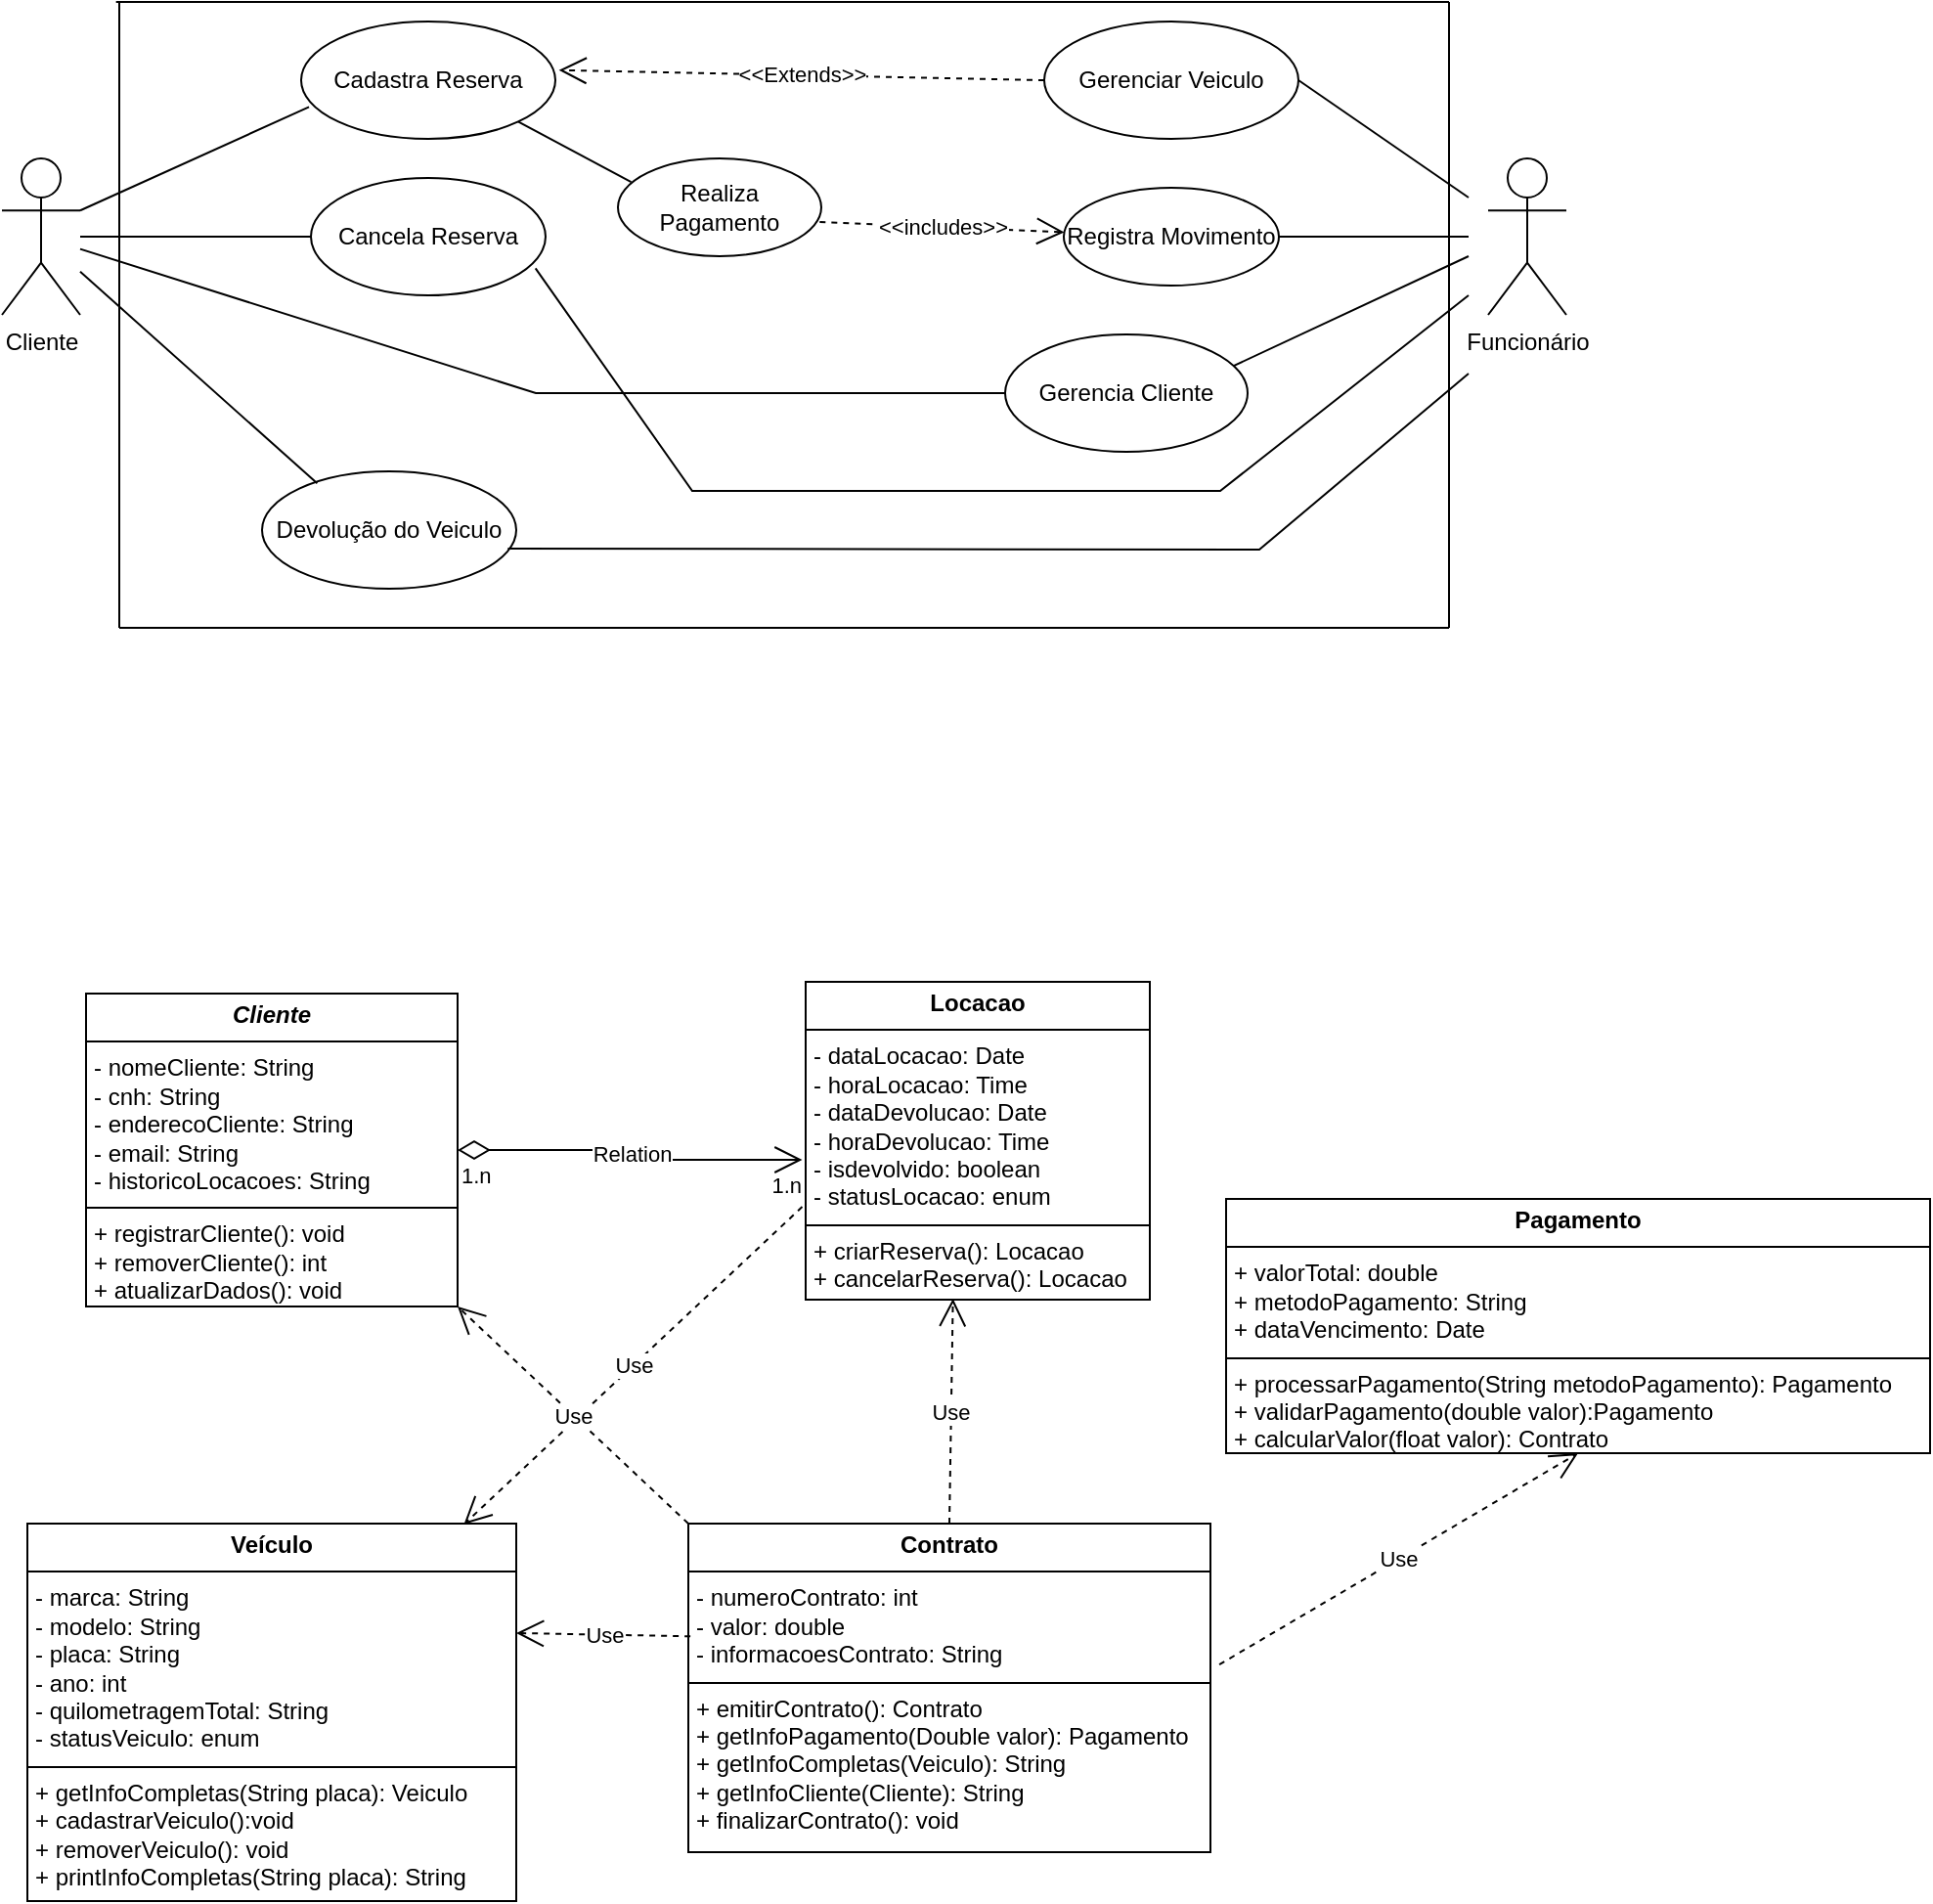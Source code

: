 <mxfile version="24.7.16">
  <diagram name="Página-1" id="rYgnaUHdhikNPELsnleP">
    <mxGraphModel dx="724" dy="645" grid="0" gridSize="10" guides="1" tooltips="1" connect="1" arrows="1" fold="1" page="1" pageScale="1" pageWidth="827" pageHeight="1169" math="0" shadow="0">
      <root>
        <mxCell id="0" />
        <mxCell id="1" parent="0" />
        <mxCell id="eHQkZHeoufNVQKF7edm0-1" value="Cliente" style="shape=umlActor;verticalLabelPosition=bottom;verticalAlign=top;html=1;outlineConnect=0;" parent="1" vertex="1">
          <mxGeometry x="6" y="173" width="40" height="80" as="geometry" />
        </mxCell>
        <mxCell id="eHQkZHeoufNVQKF7edm0-2" value="Funcionário" style="shape=umlActor;verticalLabelPosition=bottom;verticalAlign=top;html=1;outlineConnect=0;" parent="1" vertex="1">
          <mxGeometry x="766" y="173" width="40" height="80" as="geometry" />
        </mxCell>
        <mxCell id="eHQkZHeoufNVQKF7edm0-19" value="&lt;p style=&quot;margin:0px;margin-top:4px;text-align:center;&quot;&gt;&lt;i&gt;&lt;b&gt;Cliente&lt;/b&gt;&lt;/i&gt;&lt;/p&gt;&lt;hr size=&quot;1&quot; style=&quot;border-style:solid;&quot;&gt;&lt;p style=&quot;margin:0px;margin-left:4px;&quot;&gt;- nomeCliente: String&lt;br&gt;- cnh: String&lt;/p&gt;&lt;p style=&quot;margin:0px;margin-left:4px;&quot;&gt;- enderecoCliente: String&lt;/p&gt;&lt;p style=&quot;margin:0px;margin-left:4px;&quot;&gt;- email: String&lt;/p&gt;&lt;p style=&quot;margin:0px;margin-left:4px;&quot;&gt;- historicoLocacoes: String&lt;/p&gt;&lt;hr size=&quot;1&quot; style=&quot;border-style:solid;&quot;&gt;&lt;p style=&quot;margin:0px;margin-left:4px;&quot;&gt;+ registrarCliente(): void&lt;/p&gt;&lt;p style=&quot;margin:0px;margin-left:4px;&quot;&gt;+ removerCliente(): int&lt;br&gt;+ atualizarDados(): void&lt;/p&gt;" style="verticalAlign=top;align=left;overflow=fill;html=1;whiteSpace=wrap;" parent="1" vertex="1">
          <mxGeometry x="49" y="600" width="190" height="160" as="geometry" />
        </mxCell>
        <mxCell id="eHQkZHeoufNVQKF7edm0-20" value="&lt;p style=&quot;margin:0px;margin-top:4px;text-align:center;&quot;&gt;&lt;b&gt;Veículo&lt;/b&gt;&lt;/p&gt;&lt;hr size=&quot;1&quot; style=&quot;border-style:solid;&quot;&gt;&lt;p style=&quot;margin:0px;margin-left:4px;&quot;&gt;- marca: String&lt;/p&gt;&lt;p style=&quot;margin:0px;margin-left:4px;&quot;&gt;- modelo: String&lt;/p&gt;&lt;p style=&quot;margin:0px;margin-left:4px;&quot;&gt;- placa: String&lt;/p&gt;&lt;p style=&quot;margin:0px;margin-left:4px;&quot;&gt;- ano: int&lt;/p&gt;&lt;p style=&quot;margin:0px;margin-left:4px;&quot;&gt;- quilometragemTotal: String&lt;/p&gt;&lt;p style=&quot;margin:0px;margin-left:4px;&quot;&gt;- statusVeiculo: enum&lt;/p&gt;&lt;hr size=&quot;1&quot; style=&quot;border-style:solid;&quot;&gt;&lt;p style=&quot;margin:0px;margin-left:4px;&quot;&gt;+ getInfoCompletas(String placa): Veiculo&lt;/p&gt;&lt;p style=&quot;margin:0px;margin-left:4px;&quot;&gt;+ cadastrarVeiculo():void&lt;/p&gt;&lt;p style=&quot;margin:0px;margin-left:4px;&quot;&gt;+ removerVeiculo(): void&lt;/p&gt;&lt;p style=&quot;margin:0px;margin-left:4px;&quot;&gt;+ printInfoCompletas(String placa): String&lt;/p&gt;" style="verticalAlign=top;align=left;overflow=fill;html=1;whiteSpace=wrap;" parent="1" vertex="1">
          <mxGeometry x="19" y="871" width="250" height="193" as="geometry" />
        </mxCell>
        <mxCell id="eHQkZHeoufNVQKF7edm0-21" value="&lt;p style=&quot;margin:0px;margin-top:4px;text-align:center;&quot;&gt;&lt;b&gt;Locacao&lt;/b&gt;&lt;/p&gt;&lt;hr size=&quot;1&quot; style=&quot;border-style:solid;&quot;&gt;&lt;p style=&quot;margin:0px;margin-left:4px;&quot;&gt;&lt;span style=&quot;background-color: initial;&quot;&gt;- dataLocacao: Date&lt;/span&gt;&lt;br&gt;&lt;/p&gt;&lt;p style=&quot;margin:0px;margin-left:4px;&quot;&gt;- horaLocacao: Time&lt;/p&gt;&lt;p style=&quot;margin:0px;margin-left:4px;&quot;&gt;- dataDevolucao: Date&lt;/p&gt;&lt;p style=&quot;margin:0px;margin-left:4px;&quot;&gt;- horaDevolucao: Time&lt;/p&gt;&lt;p style=&quot;margin:0px;margin-left:4px;&quot;&gt;- isdevolvido: boolean&lt;/p&gt;&lt;p style=&quot;margin:0px;margin-left:4px;&quot;&gt;- statusLocacao: enum&lt;/p&gt;&lt;hr size=&quot;1&quot; style=&quot;border-style:solid;&quot;&gt;&lt;p style=&quot;margin:0px;margin-left:4px;&quot;&gt;+ criarReserva(): Locacao&lt;/p&gt;&lt;p style=&quot;margin:0px;margin-left:4px;&quot;&gt;+ cancelarReserva(): Locacao&lt;/p&gt;&lt;p style=&quot;margin:0px;margin-left:4px;&quot;&gt;&lt;br&gt;&lt;/p&gt;" style="verticalAlign=top;align=left;overflow=fill;html=1;whiteSpace=wrap;" parent="1" vertex="1">
          <mxGeometry x="417" y="594" width="176" height="162.5" as="geometry" />
        </mxCell>
        <mxCell id="eHQkZHeoufNVQKF7edm0-22" value="&lt;p style=&quot;margin:0px;margin-top:4px;text-align:center;&quot;&gt;&lt;b&gt;Contrato&lt;/b&gt;&lt;/p&gt;&lt;hr size=&quot;1&quot; style=&quot;border-style:solid;&quot;&gt;&lt;p style=&quot;margin:0px;margin-left:4px;&quot;&gt;- numeroContrato: int&lt;/p&gt;&lt;p style=&quot;margin:0px;margin-left:4px;&quot;&gt;- valor: double&lt;/p&gt;&lt;p style=&quot;margin:0px;margin-left:4px;&quot;&gt;- informacoesContrato: String&lt;/p&gt;&lt;hr size=&quot;1&quot; style=&quot;border-style:solid;&quot;&gt;&lt;p style=&quot;margin:0px;margin-left:4px;&quot;&gt;+ emitirContrato(): Contrato&lt;/p&gt;&lt;p style=&quot;margin:0px;margin-left:4px;&quot;&gt;+ getInfoPagamento(Double valor): Pagamento&lt;/p&gt;&lt;p style=&quot;margin: 0px 0px 0px 4px;&quot;&gt;+ getInfoCompletas(Veiculo): String&lt;/p&gt;&lt;p style=&quot;margin: 0px 0px 0px 4px;&quot;&gt;+ getInfoCliente(Cliente): String&lt;/p&gt;&lt;p style=&quot;margin: 0px 0px 0px 4px;&quot;&gt;+ finalizarContrato(): void&lt;/p&gt;" style="verticalAlign=top;align=left;overflow=fill;html=1;whiteSpace=wrap;" parent="1" vertex="1">
          <mxGeometry x="357" y="871" width="267" height="168" as="geometry" />
        </mxCell>
        <mxCell id="eHQkZHeoufNVQKF7edm0-23" value="&lt;p style=&quot;margin:0px;margin-top:4px;text-align:center;&quot;&gt;&lt;b&gt;Pagamento&lt;/b&gt;&lt;/p&gt;&lt;hr size=&quot;1&quot; style=&quot;border-style:solid;&quot;&gt;&lt;p style=&quot;margin:0px;margin-left:4px;&quot;&gt;+ valorTotal: double&lt;/p&gt;&lt;p style=&quot;margin:0px;margin-left:4px;&quot;&gt;+ metodoPagamento: String&lt;/p&gt;&lt;p style=&quot;margin:0px;margin-left:4px;&quot;&gt;+ dataVencimento: Date&lt;/p&gt;&lt;hr size=&quot;1&quot; style=&quot;border-style:solid;&quot;&gt;&lt;p style=&quot;margin:0px;margin-left:4px;&quot;&gt;+ processarPagamento(String metodoPagamento): Pagamento&lt;/p&gt;&lt;p style=&quot;margin:0px;margin-left:4px;&quot;&gt;+ validarPagamento(double valor):Pagamento&lt;/p&gt;&lt;p style=&quot;margin:0px;margin-left:4px;&quot;&gt;+ calcularValor(float valor): Contrato&lt;br&gt;&lt;/p&gt;" style="verticalAlign=top;align=left;overflow=fill;html=1;whiteSpace=wrap;" parent="1" vertex="1">
          <mxGeometry x="632" y="705" width="360" height="130" as="geometry" />
        </mxCell>
        <mxCell id="eHQkZHeoufNVQKF7edm0-24" value="Use" style="endArrow=open;endSize=12;dashed=1;html=1;rounded=0;entryX=0.428;entryY=0.997;entryDx=0;entryDy=0;exitX=0.5;exitY=0;exitDx=0;exitDy=0;entryPerimeter=0;" parent="1" source="eHQkZHeoufNVQKF7edm0-22" target="eHQkZHeoufNVQKF7edm0-21" edge="1">
          <mxGeometry width="160" relative="1" as="geometry">
            <mxPoint x="477" y="986" as="sourcePoint" />
            <mxPoint x="602" y="798.5" as="targetPoint" />
            <mxPoint as="offset" />
          </mxGeometry>
        </mxCell>
        <mxCell id="eHQkZHeoufNVQKF7edm0-25" value="Use" style="endArrow=open;endSize=12;dashed=1;html=1;rounded=0;exitX=-0.01;exitY=0.708;exitDx=0;exitDy=0;exitPerimeter=0;entryX=0.893;entryY=0.002;entryDx=0;entryDy=0;entryPerimeter=0;" parent="1" source="eHQkZHeoufNVQKF7edm0-21" target="eHQkZHeoufNVQKF7edm0-20" edge="1">
          <mxGeometry width="160" relative="1" as="geometry">
            <mxPoint x="457" y="741.463" as="sourcePoint" />
            <mxPoint x="342" y="866" as="targetPoint" />
          </mxGeometry>
        </mxCell>
        <mxCell id="eHQkZHeoufNVQKF7edm0-26" value="Use" style="endArrow=open;endSize=12;dashed=1;html=1;rounded=0;entryX=0.5;entryY=1;entryDx=0;entryDy=0;exitX=1.017;exitY=0.429;exitDx=0;exitDy=0;exitPerimeter=0;" parent="1" source="eHQkZHeoufNVQKF7edm0-22" target="eHQkZHeoufNVQKF7edm0-23" edge="1">
          <mxGeometry width="160" relative="1" as="geometry">
            <mxPoint x="737" y="1066" as="sourcePoint" />
            <mxPoint x="897" y="1066" as="targetPoint" />
          </mxGeometry>
        </mxCell>
        <mxCell id="eHQkZHeoufNVQKF7edm0-27" value="Relation" style="endArrow=open;html=1;endSize=12;startArrow=diamondThin;startSize=14;startFill=0;edgeStyle=orthogonalEdgeStyle;rounded=0;exitX=1;exitY=0.5;exitDx=0;exitDy=0;entryX=-0.01;entryY=0.56;entryDx=0;entryDy=0;entryPerimeter=0;" parent="1" source="eHQkZHeoufNVQKF7edm0-19" target="eHQkZHeoufNVQKF7edm0-21" edge="1">
          <mxGeometry relative="1" as="geometry">
            <mxPoint x="247" y="745.5" as="sourcePoint" />
            <mxPoint x="457" y="717.25" as="targetPoint" />
          </mxGeometry>
        </mxCell>
        <mxCell id="eHQkZHeoufNVQKF7edm0-28" value="1.n" style="edgeLabel;resizable=0;html=1;align=left;verticalAlign=top;" parent="eHQkZHeoufNVQKF7edm0-27" connectable="0" vertex="1">
          <mxGeometry x="-1" relative="1" as="geometry" />
        </mxCell>
        <mxCell id="eHQkZHeoufNVQKF7edm0-29" value="1.n" style="edgeLabel;resizable=0;html=1;align=right;verticalAlign=top;" parent="eHQkZHeoufNVQKF7edm0-27" connectable="0" vertex="1">
          <mxGeometry x="1" relative="1" as="geometry" />
        </mxCell>
        <mxCell id="SL3gzFFxVWBPtPS15DnR-4" value="Gerenciar Veiculo" style="ellipse;whiteSpace=wrap;html=1;" parent="1" vertex="1">
          <mxGeometry x="539" y="103" width="130" height="60" as="geometry" />
        </mxCell>
        <mxCell id="SL3gzFFxVWBPtPS15DnR-5" value="Gerencia Cliente" style="ellipse;whiteSpace=wrap;html=1;" parent="1" vertex="1">
          <mxGeometry x="519" y="263" width="124" height="60" as="geometry" />
        </mxCell>
        <mxCell id="SL3gzFFxVWBPtPS15DnR-6" value="Devolução do Veiculo" style="ellipse;whiteSpace=wrap;html=1;" parent="1" vertex="1">
          <mxGeometry x="139" y="333" width="130" height="60" as="geometry" />
        </mxCell>
        <mxCell id="SL3gzFFxVWBPtPS15DnR-10" value="Cadastra Reserva" style="ellipse;whiteSpace=wrap;html=1;" parent="1" vertex="1">
          <mxGeometry x="159" y="103" width="130" height="60" as="geometry" />
        </mxCell>
        <mxCell id="SL3gzFFxVWBPtPS15DnR-11" value="Cancela Reserva" style="ellipse;whiteSpace=wrap;html=1;" parent="1" vertex="1">
          <mxGeometry x="164" y="183" width="120" height="60" as="geometry" />
        </mxCell>
        <mxCell id="SL3gzFFxVWBPtPS15DnR-16" value="&amp;lt;&amp;lt;Extends&amp;gt;&amp;gt;" style="endArrow=open;endSize=12;dashed=1;html=1;rounded=0;entryX=1.014;entryY=0.414;entryDx=0;entryDy=0;entryPerimeter=0;exitX=0;exitY=0.5;exitDx=0;exitDy=0;" parent="1" source="SL3gzFFxVWBPtPS15DnR-4" target="SL3gzFFxVWBPtPS15DnR-10" edge="1">
          <mxGeometry width="160" relative="1" as="geometry">
            <mxPoint x="349" y="293" as="sourcePoint" />
            <mxPoint x="509" y="293" as="targetPoint" />
          </mxGeometry>
        </mxCell>
        <mxCell id="SL3gzFFxVWBPtPS15DnR-19" value="Realiza Pagamento" style="ellipse;whiteSpace=wrap;html=1;" parent="1" vertex="1">
          <mxGeometry x="321" y="173" width="104" height="50" as="geometry" />
        </mxCell>
        <mxCell id="SL3gzFFxVWBPtPS15DnR-23" value="&amp;lt;&amp;lt;includes&amp;gt;&amp;gt;" style="endArrow=open;endSize=12;dashed=1;html=1;rounded=0;exitX=0.992;exitY=0.65;exitDx=0;exitDy=0;exitPerimeter=0;" parent="1" source="SL3gzFFxVWBPtPS15DnR-19" target="SL3gzFFxVWBPtPS15DnR-24" edge="1">
          <mxGeometry x="-0.003" width="160" relative="1" as="geometry">
            <mxPoint x="379" y="453" as="sourcePoint" />
            <mxPoint x="519" y="453" as="targetPoint" />
            <mxPoint as="offset" />
          </mxGeometry>
        </mxCell>
        <mxCell id="SL3gzFFxVWBPtPS15DnR-24" value="Registra Movimento" style="ellipse;whiteSpace=wrap;html=1;" parent="1" vertex="1">
          <mxGeometry x="549" y="188" width="110" height="50" as="geometry" />
        </mxCell>
        <mxCell id="fPIuZat_cn1J4_-GdhOo-4" value="" style="endArrow=none;html=1;rounded=0;entryX=0.031;entryY=0.728;entryDx=0;entryDy=0;entryPerimeter=0;exitX=1;exitY=0.333;exitDx=0;exitDy=0;exitPerimeter=0;" edge="1" parent="1" source="eHQkZHeoufNVQKF7edm0-1" target="SL3gzFFxVWBPtPS15DnR-10">
          <mxGeometry width="50" height="50" relative="1" as="geometry">
            <mxPoint x="66" y="193" as="sourcePoint" />
            <mxPoint x="160" y="163" as="targetPoint" />
          </mxGeometry>
        </mxCell>
        <mxCell id="fPIuZat_cn1J4_-GdhOo-5" value="" style="endArrow=none;html=1;rounded=0;entryX=0;entryY=0.5;entryDx=0;entryDy=0;" edge="1" parent="1" source="eHQkZHeoufNVQKF7edm0-1" target="SL3gzFFxVWBPtPS15DnR-11">
          <mxGeometry width="50" height="50" relative="1" as="geometry">
            <mxPoint x="66" y="213" as="sourcePoint" />
            <mxPoint x="149" y="183" as="targetPoint" />
          </mxGeometry>
        </mxCell>
        <mxCell id="fPIuZat_cn1J4_-GdhOo-6" value="" style="endArrow=none;html=1;rounded=0;exitX=1;exitY=1;exitDx=0;exitDy=0;entryX=0.065;entryY=0.242;entryDx=0;entryDy=0;entryPerimeter=0;" edge="1" parent="1" source="SL3gzFFxVWBPtPS15DnR-10" target="SL3gzFFxVWBPtPS15DnR-19">
          <mxGeometry width="50" height="50" relative="1" as="geometry">
            <mxPoint x="295" y="213" as="sourcePoint" />
            <mxPoint x="345" y="163" as="targetPoint" />
          </mxGeometry>
        </mxCell>
        <mxCell id="fPIuZat_cn1J4_-GdhOo-7" value="" style="endArrow=none;html=1;rounded=0;" edge="1" parent="1" source="SL3gzFFxVWBPtPS15DnR-24">
          <mxGeometry width="50" height="50" relative="1" as="geometry">
            <mxPoint x="669" y="333" as="sourcePoint" />
            <mxPoint x="756" y="213" as="targetPoint" />
          </mxGeometry>
        </mxCell>
        <mxCell id="fPIuZat_cn1J4_-GdhOo-8" value="" style="endArrow=none;html=1;rounded=0;exitX=1;exitY=0.5;exitDx=0;exitDy=0;" edge="1" parent="1" source="SL3gzFFxVWBPtPS15DnR-4">
          <mxGeometry width="50" height="50" relative="1" as="geometry">
            <mxPoint x="685" y="173" as="sourcePoint" />
            <mxPoint x="756" y="193" as="targetPoint" />
          </mxGeometry>
        </mxCell>
        <mxCell id="fPIuZat_cn1J4_-GdhOo-9" value="" style="endArrow=none;html=1;rounded=0;entryX=0.217;entryY=0.103;entryDx=0;entryDy=0;entryPerimeter=0;" edge="1" parent="1" source="eHQkZHeoufNVQKF7edm0-1" target="SL3gzFFxVWBPtPS15DnR-6">
          <mxGeometry width="50" height="50" relative="1" as="geometry">
            <mxPoint x="89" y="263" as="sourcePoint" />
            <mxPoint x="109" y="303" as="targetPoint" />
          </mxGeometry>
        </mxCell>
        <mxCell id="fPIuZat_cn1J4_-GdhOo-12" value="" style="endArrow=none;html=1;rounded=0;exitX=0.967;exitY=0.658;exitDx=0;exitDy=0;exitPerimeter=0;" edge="1" parent="1" source="SL3gzFFxVWBPtPS15DnR-6">
          <mxGeometry width="50" height="50" relative="1" as="geometry">
            <mxPoint x="389" y="433" as="sourcePoint" />
            <mxPoint x="756" y="283" as="targetPoint" />
            <Array as="points">
              <mxPoint x="649" y="373" />
            </Array>
          </mxGeometry>
        </mxCell>
        <mxCell id="fPIuZat_cn1J4_-GdhOo-13" value="" style="endArrow=none;html=1;rounded=0;exitX=0.94;exitY=0.27;exitDx=0;exitDy=0;exitPerimeter=0;" edge="1" parent="1" source="SL3gzFFxVWBPtPS15DnR-5">
          <mxGeometry width="50" height="50" relative="1" as="geometry">
            <mxPoint x="649" y="283" as="sourcePoint" />
            <mxPoint x="756" y="223" as="targetPoint" />
          </mxGeometry>
        </mxCell>
        <mxCell id="fPIuZat_cn1J4_-GdhOo-14" value="" style="endArrow=none;html=1;rounded=0;entryX=0;entryY=0.5;entryDx=0;entryDy=0;" edge="1" parent="1" source="eHQkZHeoufNVQKF7edm0-1" target="SL3gzFFxVWBPtPS15DnR-5">
          <mxGeometry width="50" height="50" relative="1" as="geometry">
            <mxPoint x="66" y="223" as="sourcePoint" />
            <mxPoint x="363" y="253" as="targetPoint" />
            <Array as="points">
              <mxPoint x="279" y="293" />
            </Array>
          </mxGeometry>
        </mxCell>
        <mxCell id="fPIuZat_cn1J4_-GdhOo-15" value="" style="endArrow=none;html=1;rounded=0;exitX=0.957;exitY=0.77;exitDx=0;exitDy=0;exitPerimeter=0;" edge="1" parent="1" source="SL3gzFFxVWBPtPS15DnR-11">
          <mxGeometry width="50" height="50" relative="1" as="geometry">
            <mxPoint x="258.996" y="473.343" as="sourcePoint" />
            <mxPoint x="756" y="243" as="targetPoint" />
            <Array as="points">
              <mxPoint x="359" y="343" />
              <mxPoint x="629" y="343" />
            </Array>
          </mxGeometry>
        </mxCell>
        <mxCell id="fPIuZat_cn1J4_-GdhOo-21" value="" style="endArrow=none;html=1;rounded=0;" edge="1" parent="1">
          <mxGeometry width="50" height="50" relative="1" as="geometry">
            <mxPoint x="66" y="413" as="sourcePoint" />
            <mxPoint x="66" y="93" as="targetPoint" />
          </mxGeometry>
        </mxCell>
        <mxCell id="fPIuZat_cn1J4_-GdhOo-22" value="" style="endArrow=none;html=1;rounded=0;" edge="1" parent="1">
          <mxGeometry width="50" height="50" relative="1" as="geometry">
            <mxPoint x="66" y="413" as="sourcePoint" />
            <mxPoint x="746" y="413" as="targetPoint" />
          </mxGeometry>
        </mxCell>
        <mxCell id="fPIuZat_cn1J4_-GdhOo-23" value="" style="endArrow=none;html=1;rounded=0;" edge="1" parent="1">
          <mxGeometry width="50" height="50" relative="1" as="geometry">
            <mxPoint x="746" y="413" as="sourcePoint" />
            <mxPoint x="746" y="93" as="targetPoint" />
          </mxGeometry>
        </mxCell>
        <mxCell id="fPIuZat_cn1J4_-GdhOo-24" value="" style="endArrow=none;html=1;rounded=0;" edge="1" parent="1">
          <mxGeometry width="50" height="50" relative="1" as="geometry">
            <mxPoint x="64.333" y="93" as="sourcePoint" />
            <mxPoint x="746" y="93" as="targetPoint" />
          </mxGeometry>
        </mxCell>
        <mxCell id="fPIuZat_cn1J4_-GdhOo-25" value="Use" style="endArrow=open;endSize=12;dashed=1;html=1;rounded=0;entryX=1;entryY=1;entryDx=0;entryDy=0;exitX=0;exitY=0;exitDx=0;exitDy=0;" edge="1" parent="1" source="eHQkZHeoufNVQKF7edm0-22" target="eHQkZHeoufNVQKF7edm0-19">
          <mxGeometry width="160" relative="1" as="geometry">
            <mxPoint x="294" y="889" as="sourcePoint" />
            <mxPoint x="295" y="774" as="targetPoint" />
            <mxPoint as="offset" />
          </mxGeometry>
        </mxCell>
        <mxCell id="fPIuZat_cn1J4_-GdhOo-26" value="Use" style="endArrow=open;endSize=12;dashed=1;html=1;rounded=0;entryX=1;entryY=0.29;entryDx=0;entryDy=0;exitX=0.004;exitY=0.343;exitDx=0;exitDy=0;exitPerimeter=0;entryPerimeter=0;" edge="1" parent="1" source="eHQkZHeoufNVQKF7edm0-22" target="eHQkZHeoufNVQKF7edm0-20">
          <mxGeometry width="160" relative="1" as="geometry">
            <mxPoint x="364" y="950" as="sourcePoint" />
            <mxPoint x="246" y="839" as="targetPoint" />
            <mxPoint as="offset" />
          </mxGeometry>
        </mxCell>
      </root>
    </mxGraphModel>
  </diagram>
</mxfile>
